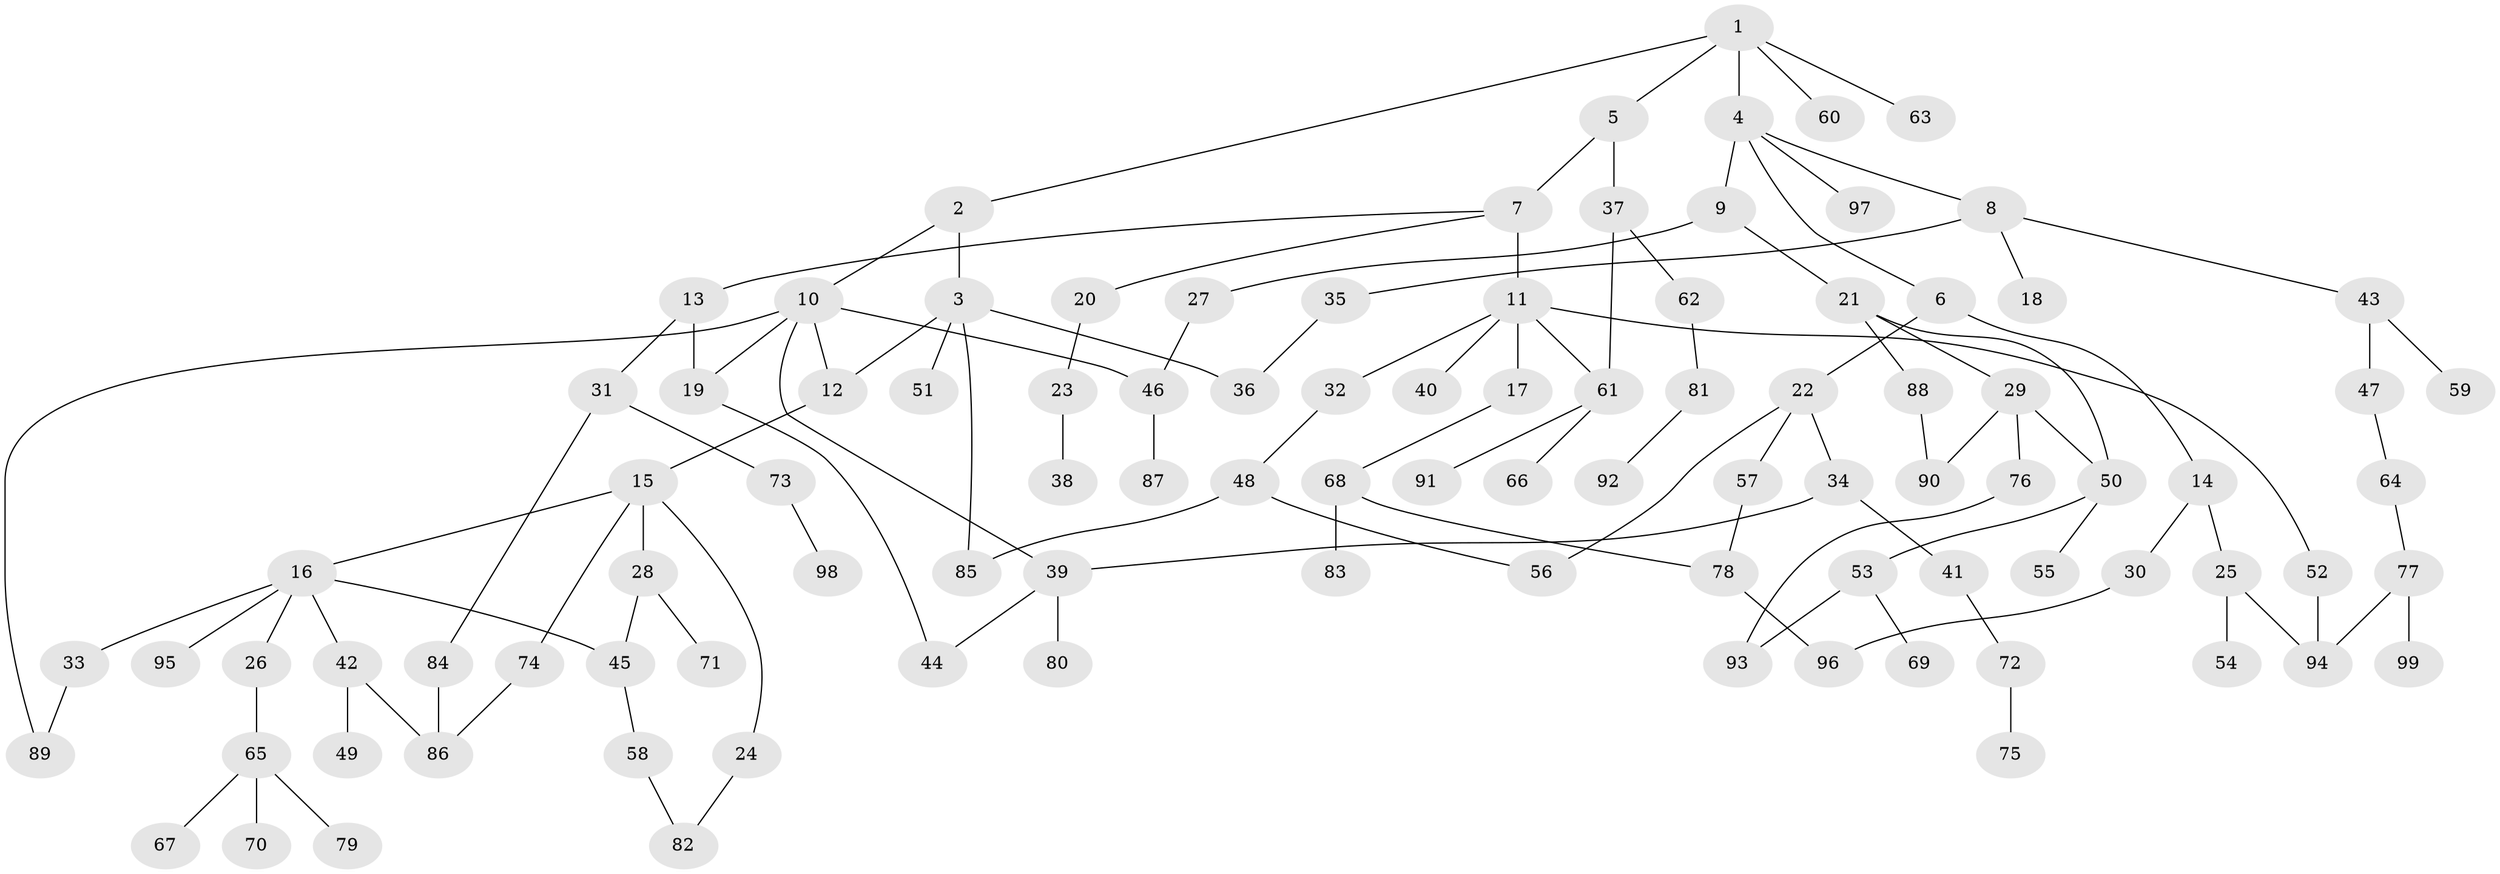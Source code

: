 // Generated by graph-tools (version 1.1) at 2025/49/03/09/25 03:49:17]
// undirected, 99 vertices, 119 edges
graph export_dot {
graph [start="1"]
  node [color=gray90,style=filled];
  1;
  2;
  3;
  4;
  5;
  6;
  7;
  8;
  9;
  10;
  11;
  12;
  13;
  14;
  15;
  16;
  17;
  18;
  19;
  20;
  21;
  22;
  23;
  24;
  25;
  26;
  27;
  28;
  29;
  30;
  31;
  32;
  33;
  34;
  35;
  36;
  37;
  38;
  39;
  40;
  41;
  42;
  43;
  44;
  45;
  46;
  47;
  48;
  49;
  50;
  51;
  52;
  53;
  54;
  55;
  56;
  57;
  58;
  59;
  60;
  61;
  62;
  63;
  64;
  65;
  66;
  67;
  68;
  69;
  70;
  71;
  72;
  73;
  74;
  75;
  76;
  77;
  78;
  79;
  80;
  81;
  82;
  83;
  84;
  85;
  86;
  87;
  88;
  89;
  90;
  91;
  92;
  93;
  94;
  95;
  96;
  97;
  98;
  99;
  1 -- 2;
  1 -- 4;
  1 -- 5;
  1 -- 60;
  1 -- 63;
  2 -- 3;
  2 -- 10;
  3 -- 12;
  3 -- 51;
  3 -- 36;
  3 -- 85;
  4 -- 6;
  4 -- 8;
  4 -- 9;
  4 -- 97;
  5 -- 7;
  5 -- 37;
  6 -- 14;
  6 -- 22;
  7 -- 11;
  7 -- 13;
  7 -- 20;
  8 -- 18;
  8 -- 35;
  8 -- 43;
  9 -- 21;
  9 -- 27;
  10 -- 19;
  10 -- 39;
  10 -- 46;
  10 -- 89;
  10 -- 12;
  11 -- 17;
  11 -- 32;
  11 -- 40;
  11 -- 52;
  11 -- 61;
  12 -- 15;
  13 -- 31;
  13 -- 19;
  14 -- 25;
  14 -- 30;
  15 -- 16;
  15 -- 24;
  15 -- 28;
  15 -- 74;
  16 -- 26;
  16 -- 33;
  16 -- 42;
  16 -- 95;
  16 -- 45;
  17 -- 68;
  19 -- 44;
  20 -- 23;
  21 -- 29;
  21 -- 88;
  21 -- 50;
  22 -- 34;
  22 -- 56;
  22 -- 57;
  23 -- 38;
  24 -- 82;
  25 -- 54;
  25 -- 94;
  26 -- 65;
  27 -- 46;
  28 -- 45;
  28 -- 71;
  29 -- 50;
  29 -- 76;
  29 -- 90;
  30 -- 96;
  31 -- 73;
  31 -- 84;
  32 -- 48;
  33 -- 89;
  34 -- 41;
  34 -- 39;
  35 -- 36;
  37 -- 61;
  37 -- 62;
  39 -- 44;
  39 -- 80;
  41 -- 72;
  42 -- 49;
  42 -- 86;
  43 -- 47;
  43 -- 59;
  45 -- 58;
  46 -- 87;
  47 -- 64;
  48 -- 85;
  48 -- 56;
  50 -- 53;
  50 -- 55;
  52 -- 94;
  53 -- 69;
  53 -- 93;
  57 -- 78;
  58 -- 82;
  61 -- 66;
  61 -- 91;
  62 -- 81;
  64 -- 77;
  65 -- 67;
  65 -- 70;
  65 -- 79;
  68 -- 78;
  68 -- 83;
  72 -- 75;
  73 -- 98;
  74 -- 86;
  76 -- 93;
  77 -- 99;
  77 -- 94;
  78 -- 96;
  81 -- 92;
  84 -- 86;
  88 -- 90;
}
